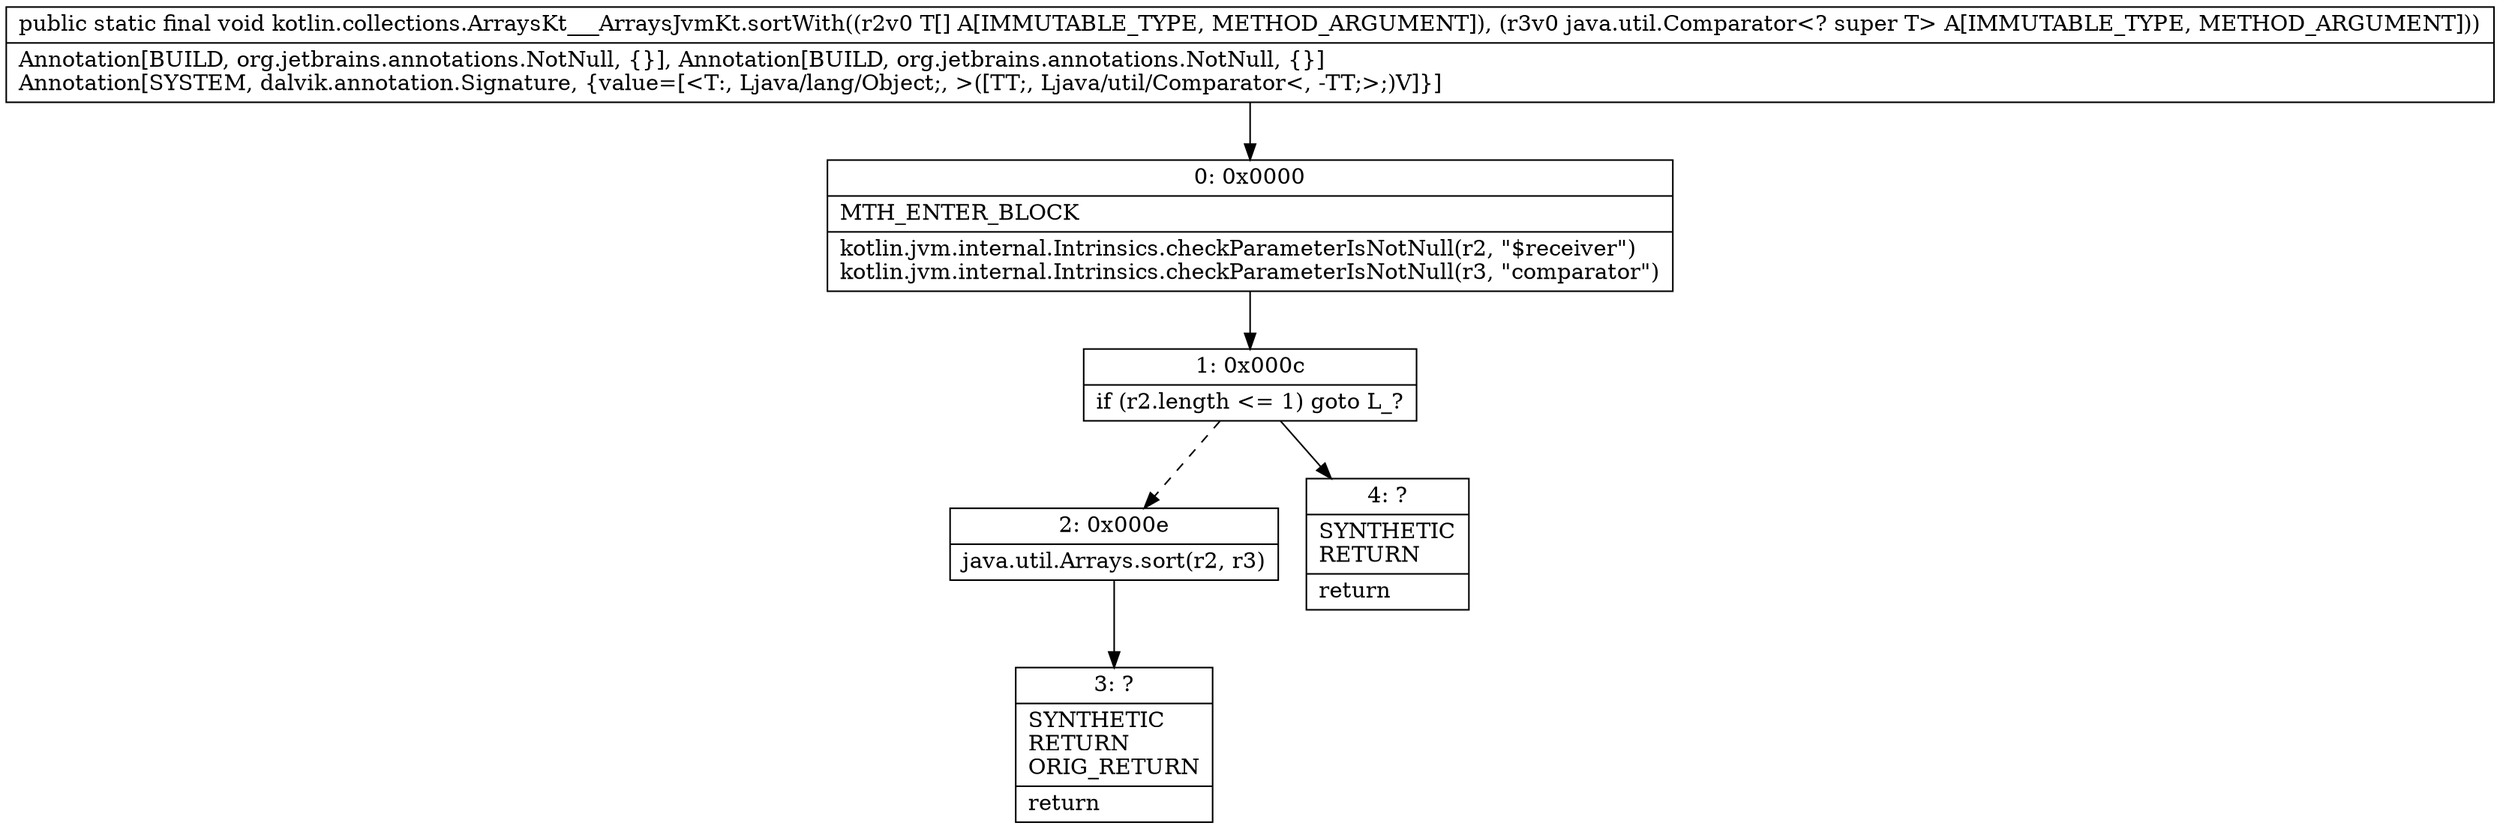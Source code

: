 digraph "CFG forkotlin.collections.ArraysKt___ArraysJvmKt.sortWith([Ljava\/lang\/Object;Ljava\/util\/Comparator;)V" {
Node_0 [shape=record,label="{0\:\ 0x0000|MTH_ENTER_BLOCK\l|kotlin.jvm.internal.Intrinsics.checkParameterIsNotNull(r2, \"$receiver\")\lkotlin.jvm.internal.Intrinsics.checkParameterIsNotNull(r3, \"comparator\")\l}"];
Node_1 [shape=record,label="{1\:\ 0x000c|if (r2.length \<= 1) goto L_?\l}"];
Node_2 [shape=record,label="{2\:\ 0x000e|java.util.Arrays.sort(r2, r3)\l}"];
Node_3 [shape=record,label="{3\:\ ?|SYNTHETIC\lRETURN\lORIG_RETURN\l|return\l}"];
Node_4 [shape=record,label="{4\:\ ?|SYNTHETIC\lRETURN\l|return\l}"];
MethodNode[shape=record,label="{public static final void kotlin.collections.ArraysKt___ArraysJvmKt.sortWith((r2v0 T[] A[IMMUTABLE_TYPE, METHOD_ARGUMENT]), (r3v0 java.util.Comparator\<? super T\> A[IMMUTABLE_TYPE, METHOD_ARGUMENT]))  | Annotation[BUILD, org.jetbrains.annotations.NotNull, \{\}], Annotation[BUILD, org.jetbrains.annotations.NotNull, \{\}]\lAnnotation[SYSTEM, dalvik.annotation.Signature, \{value=[\<T:, Ljava\/lang\/Object;, \>([TT;, Ljava\/util\/Comparator\<, \-TT;\>;)V]\}]\l}"];
MethodNode -> Node_0;
Node_0 -> Node_1;
Node_1 -> Node_2[style=dashed];
Node_1 -> Node_4;
Node_2 -> Node_3;
}

